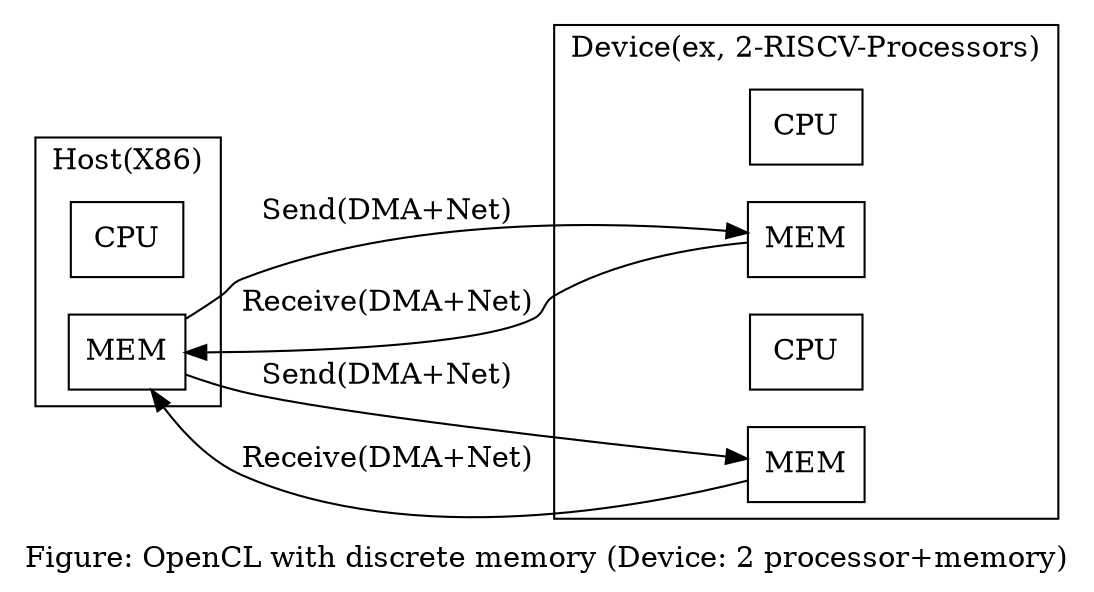 digraph G {
  rankdir=LR;
  subgraph cluster0 {
    label = "Host(X86)";
    node [shape=box,style=nofilled,color=black]; X86 [label="CPU"];
    node [shape=box,style=nofilled,color=black]; HMem [label="MEM"];
  }
  subgraph cluster1 {
    label = "Device(ex, 2-RISCV-Processors)";
    node [shape=box,style=nofilled,color=black]; RISCV1 [label="CPU"];
    node [shape=box,style=nofilled,color=black]; DMem1 [label="MEM"];
    node [shape=box,style=nofilled,color=black]; RISCV2 [label="CPU"];
    node [shape=box,style=nofilled,color=black]; DMem2 [label="MEM"];
  }

  HMem -> DMem1 [label="Send(DMA+Net)"];
  DMem1 -> HMem [label="Receive(DMA+Net)"];

  HMem -> DMem2 [label="Send(DMA+Net)"];
  DMem2 -> HMem [label="Receive(DMA+Net)"];

  label = "Figure: OpenCL with discrete memory (Device: 2 processor+memory)";
}

